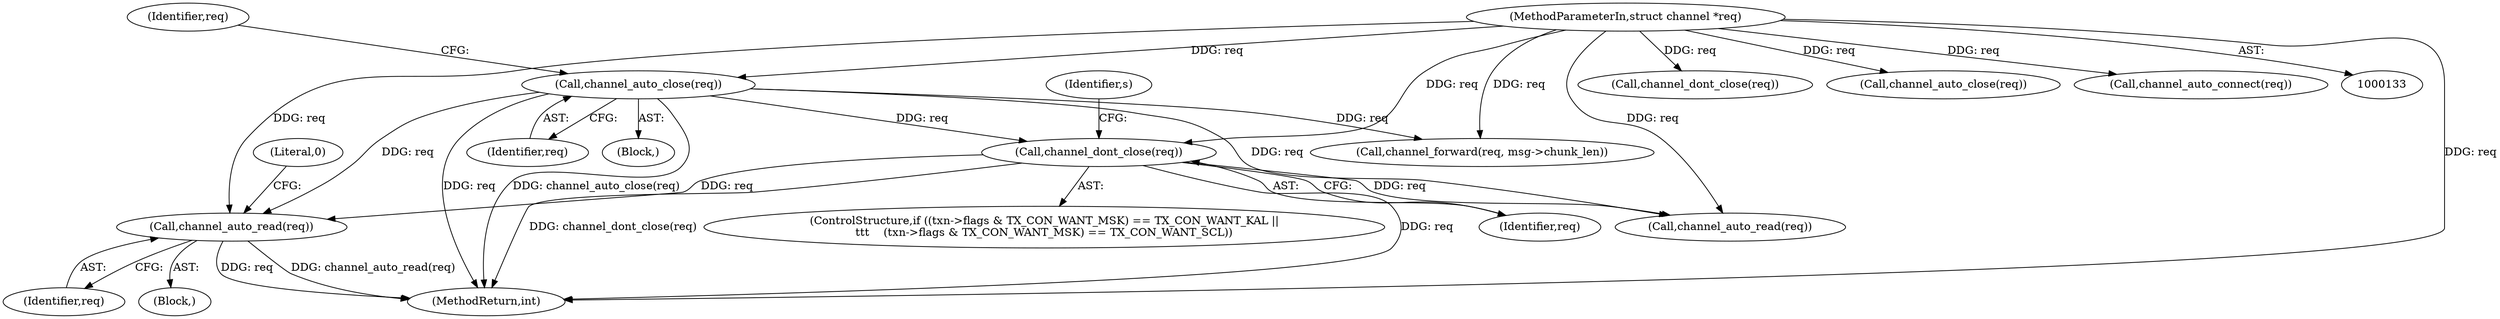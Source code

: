 digraph "0_haproxy_b4d05093bc89f71377230228007e69a1434c1a0c_0@API" {
"1000613" [label="(Call,channel_auto_read(req))"];
"1000282" [label="(Call,channel_auto_close(req))"];
"1000135" [label="(MethodParameterIn,struct channel *req)"];
"1000546" [label="(Call,channel_dont_close(req))"];
"1000283" [label="(Identifier,req)"];
"1000661" [label="(Call,channel_forward(req, msg->chunk_len))"];
"1000614" [label="(Identifier,req)"];
"1000547" [label="(Identifier,req)"];
"1000756" [label="(Call,channel_dont_close(req))"];
"1000550" [label="(Identifier,s)"];
"1000599" [label="(Call,channel_auto_read(req))"];
"1001006" [label="(MethodReturn,int)"];
"1000286" [label="(Identifier,req)"];
"1000601" [label="(Call,channel_auto_close(req))"];
"1000613" [label="(Call,channel_auto_read(req))"];
"1000546" [label="(Call,channel_dont_close(req))"];
"1000616" [label="(Literal,0)"];
"1000282" [label="(Call,channel_auto_close(req))"];
"1000135" [label="(MethodParameterIn,struct channel *req)"];
"1000269" [label="(Call,channel_auto_connect(req))"];
"1000612" [label="(Block,)"];
"1000137" [label="(Block,)"];
"1000530" [label="(ControlStructure,if ((txn->flags & TX_CON_WANT_MSK) == TX_CON_WANT_KAL ||\n\t\t\t    (txn->flags & TX_CON_WANT_MSK) == TX_CON_WANT_SCL))"];
"1000613" -> "1000612"  [label="AST: "];
"1000613" -> "1000614"  [label="CFG: "];
"1000614" -> "1000613"  [label="AST: "];
"1000616" -> "1000613"  [label="CFG: "];
"1000613" -> "1001006"  [label="DDG: req"];
"1000613" -> "1001006"  [label="DDG: channel_auto_read(req)"];
"1000282" -> "1000613"  [label="DDG: req"];
"1000546" -> "1000613"  [label="DDG: req"];
"1000135" -> "1000613"  [label="DDG: req"];
"1000282" -> "1000137"  [label="AST: "];
"1000282" -> "1000283"  [label="CFG: "];
"1000283" -> "1000282"  [label="AST: "];
"1000286" -> "1000282"  [label="CFG: "];
"1000282" -> "1001006"  [label="DDG: channel_auto_close(req)"];
"1000282" -> "1001006"  [label="DDG: req"];
"1000135" -> "1000282"  [label="DDG: req"];
"1000282" -> "1000546"  [label="DDG: req"];
"1000282" -> "1000599"  [label="DDG: req"];
"1000282" -> "1000661"  [label="DDG: req"];
"1000135" -> "1000133"  [label="AST: "];
"1000135" -> "1001006"  [label="DDG: req"];
"1000135" -> "1000269"  [label="DDG: req"];
"1000135" -> "1000546"  [label="DDG: req"];
"1000135" -> "1000599"  [label="DDG: req"];
"1000135" -> "1000601"  [label="DDG: req"];
"1000135" -> "1000661"  [label="DDG: req"];
"1000135" -> "1000756"  [label="DDG: req"];
"1000546" -> "1000530"  [label="AST: "];
"1000546" -> "1000547"  [label="CFG: "];
"1000547" -> "1000546"  [label="AST: "];
"1000550" -> "1000546"  [label="CFG: "];
"1000546" -> "1001006"  [label="DDG: channel_dont_close(req)"];
"1000546" -> "1001006"  [label="DDG: req"];
"1000546" -> "1000599"  [label="DDG: req"];
}
